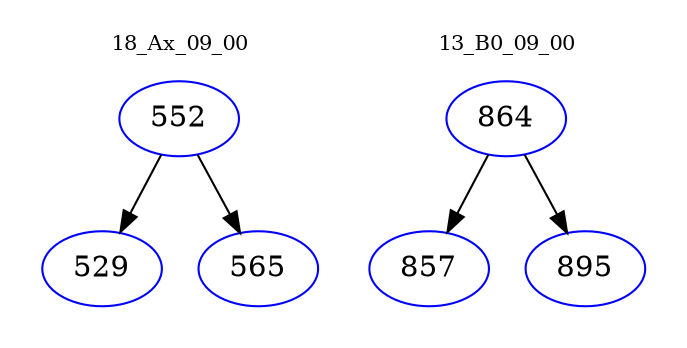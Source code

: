 digraph{
subgraph cluster_0 {
color = white
label = "18_Ax_09_00";
fontsize=10;
T0_552 [label="552", color="blue"]
T0_552 -> T0_529 [color="black"]
T0_529 [label="529", color="blue"]
T0_552 -> T0_565 [color="black"]
T0_565 [label="565", color="blue"]
}
subgraph cluster_1 {
color = white
label = "13_B0_09_00";
fontsize=10;
T1_864 [label="864", color="blue"]
T1_864 -> T1_857 [color="black"]
T1_857 [label="857", color="blue"]
T1_864 -> T1_895 [color="black"]
T1_895 [label="895", color="blue"]
}
}
